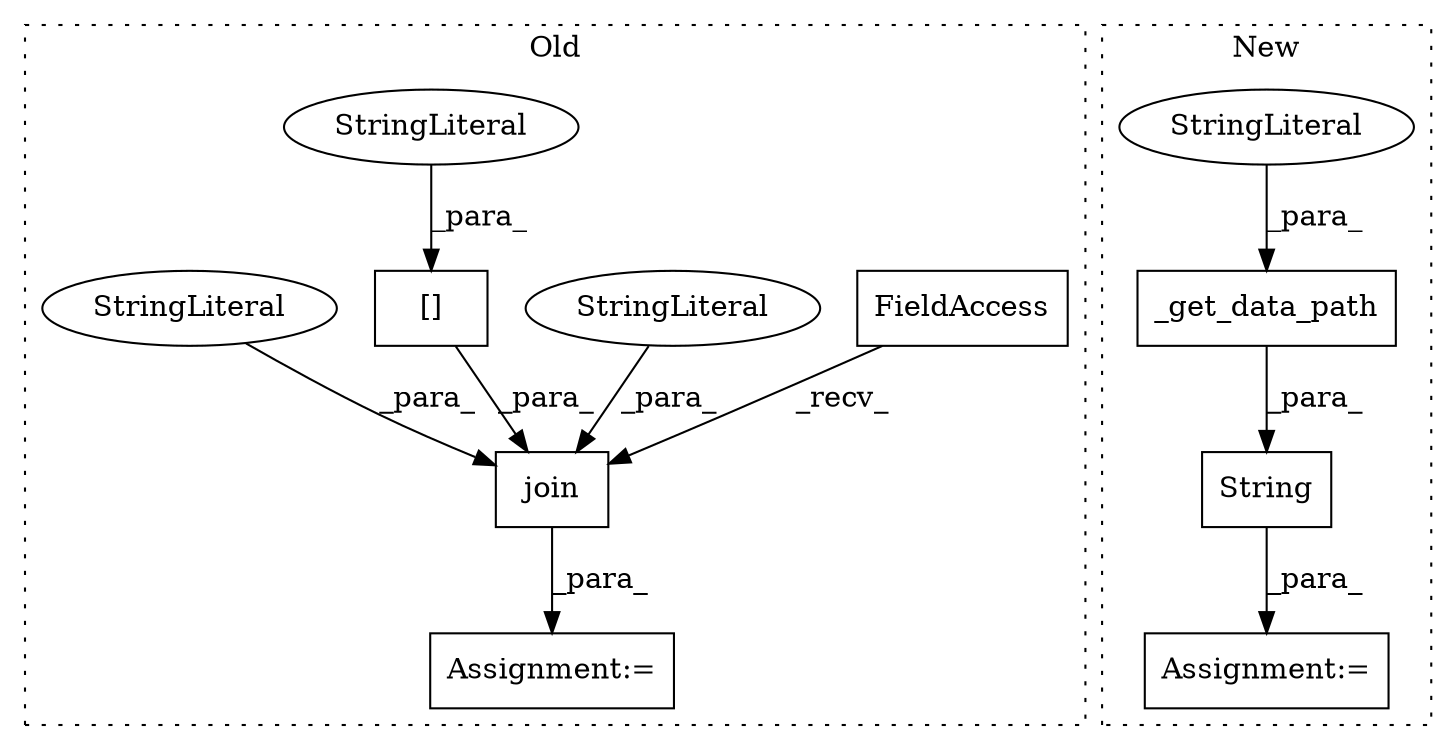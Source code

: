 digraph G {
subgraph cluster0 {
1 [label="join" a="32" s="16903,16965" l="5,1" shape="box"];
3 [label="[]" a="2" s="16908,16938" l="20,1" shape="box"];
4 [label="FieldAccess" a="22" s="16895" l="7" shape="box"];
5 [label="StringLiteral" a="45" s="16949" l="16" shape="ellipse"];
6 [label="StringLiteral" a="45" s="16928" l="10" shape="ellipse"];
9 [label="Assignment:=" a="7" s="16894" l="1" shape="box"];
11 [label="StringLiteral" a="45" s="16940" l="8" shape="ellipse"];
label = "Old";
style="dotted";
}
subgraph cluster1 {
2 [label="_get_data_path" a="32" s="16903,16941" l="15,1" shape="box"];
7 [label="StringLiteral" a="45" s="16918" l="23" shape="ellipse"];
8 [label="String" a="32" s="16890,16942" l="7,1" shape="box"];
10 [label="Assignment:=" a="7" s="16889" l="1" shape="box"];
label = "New";
style="dotted";
}
1 -> 9 [label="_para_"];
2 -> 8 [label="_para_"];
3 -> 1 [label="_para_"];
4 -> 1 [label="_recv_"];
5 -> 1 [label="_para_"];
6 -> 3 [label="_para_"];
7 -> 2 [label="_para_"];
8 -> 10 [label="_para_"];
11 -> 1 [label="_para_"];
}